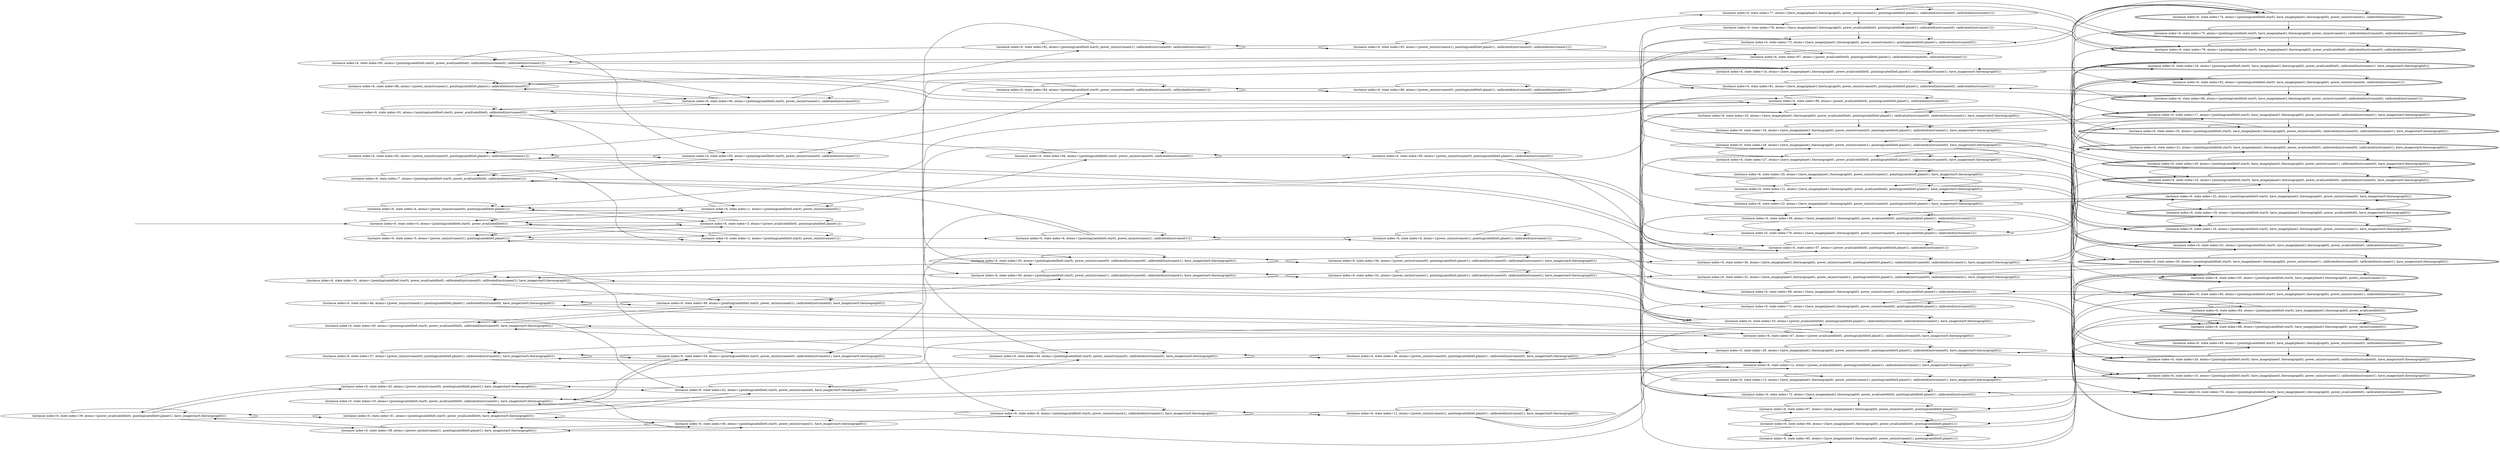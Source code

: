 digraph {
rankdir="LR"
s39[label="(instance index=6, state index=39, atoms={power_avail(satellite0), pointing(satellite0,planet1), have_image(star0,thermograph0)})"]
s47[label="(instance index=6, state index=47, atoms={power_avail(satellite0), pointing(satellite0,planet1), calibrated(instrument0), have_image(star0,thermograph0)})"]
s53[label="(instance index=6, state index=53, atoms={power_avail(satellite0), pointing(satellite0,planet1), calibrated(instrument0), calibrated(instrument1), have_image(star0,thermograph0)})"]
s12[label="(instance index=6, state index=12, atoms={power_avail(satellite0), pointing(satellite0,planet1), calibrated(instrument1), have_image(star0,thermograph0)})"]
s89[label="(instance index=6, state index=89, atoms={power_avail(satellite0), pointing(satellite0,planet1), calibrated(instrument0)})"]
s3[label="(instance index=6, state index=3, atoms={power_avail(satellite0), pointing(satellite0,planet1)})"]
s87[label="(instance index=6, state index=87, atoms={power_avail(satellite0), pointing(satellite0,planet1), calibrated(instrument0), calibrated(instrument1)})"]
s57[label="(instance index=6, state index=57, atoms={power_avail(satellite0), pointing(satellite0,planet1), calibrated(instrument1)})"]
s38[label="(instance index=6, state index=38, atoms={power_on(instrument1), pointing(satellite0,planet1), have_image(star0,thermograph0)})"]
s88[label="(instance index=6, state index=88, atoms={power_on(instrument1), pointing(satellite0,planet1), calibrated(instrument0)})"]
s43[label="(instance index=6, state index=43, atoms={power_on(instrument0), pointing(satellite0,planet1), have_image(star0,thermograph0)})"]
s41[label="(instance index=6, state index=41, atoms={pointing(satellite0,star0), power_avail(satellite0), have_image(star0,thermograph0)})"]
s48[label="(instance index=6, state index=48, atoms={power_on(instrument1), pointing(satellite0,planet1), calibrated(instrument0), have_image(star0,thermograph0)})"]
s45[label="(instance index=6, state index=45, atoms={pointing(satellite0,star0), power_avail(satellite0), calibrated(instrument0), have_image(star0,thermograph0)})"]
s5[label="(instance index=6, state index=5, atoms={power_on(instrument1), pointing(satellite0,planet1)})"]
s51[label="(instance index=6, state index=51, atoms={pointing(satellite0,star0), power_avail(satellite0), calibrated(instrument0), calibrated(instrument1), have_image(star0,thermograph0)})"]
s37[label="(instance index=6, state index=37, atoms={power_on(instrument0), pointing(satellite0,planet1), calibrated(instrument1), have_image(star0,thermograph0)})"]
s10[label="(instance index=6, state index=10, atoms={pointing(satellite0,star0), power_avail(satellite0), calibrated(instrument1), have_image(star0,thermograph0)})"]
s91[label="(instance index=6, state index=91, atoms={pointing(satellite0,star0), power_avail(satellite0), calibrated(instrument0)})"]
s0[label="(instance index=6, state index=0, atoms={pointing(satellite0,star0), power_avail(satellite0)})"]
s4[label="(instance index=6, state index=4, atoms={power_on(instrument0), pointing(satellite0,planet1)})"]
s85[label="(instance index=6, state index=85, atoms={pointing(satellite0,star0), power_avail(satellite0), calibrated(instrument0), calibrated(instrument1)})"]
s7[label="(instance index=6, state index=7, atoms={pointing(satellite0,star0), power_avail(satellite0), calibrated(instrument1)})"]
s82[label="(instance index=6, state index=82, atoms={power_on(instrument0), pointing(satellite0,planet1), calibrated(instrument1)})"]
s40[label="(instance index=6, state index=40, atoms={pointing(satellite0,star0), power_on(instrument1), have_image(star0,thermograph0)})"]
s90[label="(instance index=6, state index=90, atoms={pointing(satellite0,star0), power_on(instrument1), calibrated(instrument0)})"]
s42[label="(instance index=6, state index=42, atoms={pointing(satellite0,star0), power_on(instrument0), have_image(star0,thermograph0)})"]
s49[label="(instance index=6, state index=49, atoms={pointing(satellite0,star0), power_on(instrument1), calibrated(instrument0), have_image(star0,thermograph0)})"]
s2[label="(instance index=6, state index=2, atoms={pointing(satellite0,star0), power_on(instrument1)})"]
s54[label="(instance index=6, state index=54, atoms={pointing(satellite0,star0), power_on(instrument0), calibrated(instrument1), have_image(star0,thermograph0)})"]
s1[label="(instance index=6, state index=1, atoms={pointing(satellite0,star0), power_on(instrument0)})"]
s83[label="(instance index=6, state index=83, atoms={pointing(satellite0,star0), power_on(instrument0), calibrated(instrument1)})"]
s9[label="(instance index=6, state index=9, atoms={pointing(satellite0,star0), power_on(instrument1), calibrated(instrument1), have_image(star0,thermograph0)})"]
s92[label="(instance index=6, state index=92, atoms={pointing(satellite0,star0), power_on(instrument1), calibrated(instrument0), calibrated(instrument1)})"]
s44[label="(instance index=6, state index=44, atoms={pointing(satellite0,star0), power_on(instrument0), calibrated(instrument0), have_image(star0,thermograph0)})"]
s50[label="(instance index=6, state index=50, atoms={pointing(satellite0,star0), power_on(instrument1), calibrated(instrument0), calibrated(instrument1), have_image(star0,thermograph0)})"]
s6[label="(instance index=6, state index=6, atoms={pointing(satellite0,star0), power_on(instrument1), calibrated(instrument1)})"]
s84[label="(instance index=6, state index=84, atoms={pointing(satellite0,star0), power_on(instrument0), calibrated(instrument0), calibrated(instrument1)})"]
s94[label="(instance index=6, state index=94, atoms={pointing(satellite0,star0), power_on(instrument0), calibrated(instrument0)})"]
s55[label="(instance index=6, state index=55, atoms={pointing(satellite0,star0), power_on(instrument0), calibrated(instrument0), calibrated(instrument1), have_image(star0,thermograph0)})"]
s8[label="(instance index=6, state index=8, atoms={power_on(instrument1), pointing(satellite0,planet1), calibrated(instrument1)})"]
s11[label="(instance index=6, state index=11, atoms={power_on(instrument1), pointing(satellite0,planet1), calibrated(instrument1), have_image(star0,thermograph0)})"]
s95[label="(instance index=6, state index=95, atoms={power_on(instrument0), pointing(satellite0,planet1), calibrated(instrument0)})"]
s86[label="(instance index=6, state index=86, atoms={power_on(instrument0), pointing(satellite0,planet1), calibrated(instrument0), calibrated(instrument1)})"]
s93[label="(instance index=6, state index=93, atoms={power_on(instrument1), pointing(satellite0,planet1), calibrated(instrument0), calibrated(instrument1)})"]
s56[label="(instance index=6, state index=56, atoms={power_on(instrument0), pointing(satellite0,planet1), calibrated(instrument0), calibrated(instrument1), have_image(star0,thermograph0)})"]
s52[label="(instance index=6, state index=52, atoms={power_on(instrument1), pointing(satellite0,planet1), calibrated(instrument0), calibrated(instrument1), have_image(star0,thermograph0)})"]
s46[label="(instance index=6, state index=46, atoms={power_on(instrument0), pointing(satellite0,planet1), calibrated(instrument0), have_image(star0,thermograph0)})"]
s65[label="(instance index=6, state index=65, atoms={have_image(planet1,thermograph0), power_on(instrument1), pointing(satellite0,planet1)})"]
s67[label="(instance index=6, state index=67, atoms={have_image(planet1,thermograph0), power_on(instrument0), pointing(satellite0,planet1)})"]
s71[label="(instance index=6, state index=71, atoms={have_image(planet1,thermograph0), power_on(instrument0), pointing(satellite0,planet1), calibrated(instrument0)})"]
s72[label="(instance index=6, state index=72, atoms={have_image(planet1,thermograph0), power_avail(satellite0), pointing(satellite0,planet1), calibrated(instrument0)})"]
s13[label="(instance index=6, state index=13, atoms={have_image(planet1,thermograph0), power_on(instrument1), pointing(satellite0,planet1), calibrated(instrument1), have_image(star0,thermograph0)})"]
s77[label="(instance index=6, state index=77, atoms={have_image(planet1,thermograph0), power_on(instrument1), pointing(satellite0,planet1), calibrated(instrument0), calibrated(instrument1)})"]
s78[label="(instance index=6, state index=78, atoms={have_image(planet1,thermograph0), power_avail(satellite0), pointing(satellite0,planet1), calibrated(instrument0), calibrated(instrument1)})"]
s81[label="(instance index=6, state index=81, atoms={have_image(planet1,thermograph0), power_on(instrument0), pointing(satellite0,planet1), calibrated(instrument0), calibrated(instrument1)})"]
s22[label="(instance index=6, state index=22, atoms={have_image(planet1,thermograph0), power_on(instrument0), pointing(satellite0,planet1), have_image(star0,thermograph0)})"]
s21[label="(instance index=6, state index=21, atoms={have_image(planet1,thermograph0), power_avail(satellite0), pointing(satellite0,planet1), have_image(star0,thermograph0)})"]
s79[label="(instance index=6, state index=79, atoms={have_image(planet1,thermograph0), power_on(instrument0), pointing(satellite0,planet1), calibrated(instrument1)})"]
s20[label="(instance index=6, state index=20, atoms={have_image(planet1,thermograph0), power_on(instrument1), pointing(satellite0,planet1), have_image(star0,thermograph0)})"]
s59[label="(instance index=6, state index=59, atoms={have_image(planet1,thermograph0), power_avail(satellite0), pointing(satellite0,planet1), calibrated(instrument1)})"]
s66[label="(instance index=6, state index=66, atoms={have_image(planet1,thermograph0), power_avail(satellite0), pointing(satellite0,planet1)})"]
s36[label="(instance index=6, state index=36, atoms={have_image(planet1,thermograph0), power_on(instrument0), pointing(satellite0,planet1), calibrated(instrument0), calibrated(instrument1), have_image(star0,thermograph0)})"]
s58[label="(instance index=6, state index=58, atoms={have_image(planet1,thermograph0), power_on(instrument1), pointing(satellite0,planet1), calibrated(instrument1)})"]
s33[label="(instance index=6, state index=33, atoms={have_image(planet1,thermograph0), power_avail(satellite0), pointing(satellite0,planet1), calibrated(instrument0), calibrated(instrument1), have_image(star0,thermograph0)})"]
s32[label="(instance index=6, state index=32, atoms={have_image(planet1,thermograph0), power_on(instrument1), pointing(satellite0,planet1), calibrated(instrument0), calibrated(instrument1), have_image(star0,thermograph0)})"]
s28[label="(instance index=6, state index=28, atoms={have_image(planet1,thermograph0), power_on(instrument1), pointing(satellite0,planet1), calibrated(instrument0), have_image(star0,thermograph0)})"]
s27[label="(instance index=6, state index=27, atoms={have_image(planet1,thermograph0), power_avail(satellite0), pointing(satellite0,planet1), calibrated(instrument0), have_image(star0,thermograph0)})"]
s26[label="(instance index=6, state index=26, atoms={have_image(planet1,thermograph0), power_on(instrument0), pointing(satellite0,planet1), calibrated(instrument0), have_image(star0,thermograph0)})"]
s34[label="(instance index=6, state index=34, atoms={have_image(planet1,thermograph0), power_on(instrument0), pointing(satellite0,planet1), calibrated(instrument1), have_image(star0,thermograph0)})"]
s73[label="(instance index=6, state index=73, atoms={have_image(planet1,thermograph0), power_on(instrument1), pointing(satellite0,planet1), calibrated(instrument0)})"]
s14[label="(instance index=6, state index=14, atoms={have_image(planet1,thermograph0), power_avail(satellite0), pointing(satellite0,planet1), calibrated(instrument1), have_image(star0,thermograph0)})"]
s15[peripheries=2,label="(instance index=6, state index=15, atoms={pointing(satellite0,star0), have_image(planet1,thermograph0), power_on(instrument1), calibrated(instrument1), have_image(star0,thermograph0)})"]
s74[peripheries=2,label="(instance index=6, state index=74, atoms={pointing(satellite0,star0), have_image(planet1,thermograph0), power_on(instrument1), calibrated(instrument0)})"]
s16[peripheries=2,label="(instance index=6, state index=16, atoms={pointing(satellite0,star0), have_image(planet1,thermograph0), power_avail(satellite0), calibrated(instrument1), have_image(star0,thermograph0)})"]
s75[peripheries=2,label="(instance index=6, state index=75, atoms={pointing(satellite0,star0), have_image(planet1,thermograph0), power_on(instrument1), calibrated(instrument0), calibrated(instrument1)})"]
s17[peripheries=2,label="(instance index=6, state index=17, atoms={pointing(satellite0,star0), have_image(planet1,thermograph0), power_on(instrument0), calibrated(instrument1), have_image(star0,thermograph0)})"]
s76[peripheries=2,label="(instance index=6, state index=76, atoms={pointing(satellite0,star0), have_image(planet1,thermograph0), power_avail(satellite0), calibrated(instrument0), calibrated(instrument1)})"]
s18[peripheries=2,label="(instance index=6, state index=18, atoms={pointing(satellite0,star0), have_image(planet1,thermograph0), power_on(instrument1), have_image(star0,thermograph0)})"]
s19[peripheries=2,label="(instance index=6, state index=19, atoms={pointing(satellite0,star0), have_image(planet1,thermograph0), power_avail(satellite0), have_image(star0,thermograph0)})"]
s23[peripheries=2,label="(instance index=6, state index=23, atoms={pointing(satellite0,star0), have_image(planet1,thermograph0), power_on(instrument0), have_image(star0,thermograph0)})"]
s24[peripheries=2,label="(instance index=6, state index=24, atoms={pointing(satellite0,star0), have_image(planet1,thermograph0), power_on(instrument0), calibrated(instrument0), have_image(star0,thermograph0)})"]
s25[peripheries=2,label="(instance index=6, state index=25, atoms={pointing(satellite0,star0), have_image(planet1,thermograph0), power_avail(satellite0), calibrated(instrument0), have_image(star0,thermograph0)})"]
s80[peripheries=2,label="(instance index=6, state index=80, atoms={pointing(satellite0,star0), have_image(planet1,thermograph0), power_on(instrument0), calibrated(instrument0), calibrated(instrument1)})"]
s70[peripheries=2,label="(instance index=6, state index=70, atoms={pointing(satellite0,star0), have_image(planet1,thermograph0), power_avail(satellite0), calibrated(instrument0)})"]
s69[peripheries=2,label="(instance index=6, state index=69, atoms={pointing(satellite0,star0), have_image(planet1,thermograph0), power_on(instrument0), calibrated(instrument0)})"]
s30[peripheries=2,label="(instance index=6, state index=30, atoms={pointing(satellite0,star0), have_image(planet1,thermograph0), power_on(instrument1), calibrated(instrument0), calibrated(instrument1), have_image(star0,thermograph0)})"]
s68[peripheries=2,label="(instance index=6, state index=68, atoms={pointing(satellite0,star0), have_image(planet1,thermograph0), power_on(instrument0)})"]
s29[peripheries=2,label="(instance index=6, state index=29, atoms={pointing(satellite0,star0), have_image(planet1,thermograph0), power_on(instrument1), calibrated(instrument0), have_image(star0,thermograph0)})"]
s63[peripheries=2,label="(instance index=6, state index=63, atoms={pointing(satellite0,star0), have_image(planet1,thermograph0), power_on(instrument1)})"]
s62[peripheries=2,label="(instance index=6, state index=62, atoms={pointing(satellite0,star0), have_image(planet1,thermograph0), power_on(instrument0), calibrated(instrument1)})"]
s61[peripheries=2,label="(instance index=6, state index=61, atoms={pointing(satellite0,star0), have_image(planet1,thermograph0), power_avail(satellite0), calibrated(instrument1)})"]
s35[peripheries=2,label="(instance index=6, state index=35, atoms={pointing(satellite0,star0), have_image(planet1,thermograph0), power_on(instrument0), calibrated(instrument0), calibrated(instrument1), have_image(star0,thermograph0)})"]
s64[peripheries=2,label="(instance index=6, state index=64, atoms={pointing(satellite0,star0), have_image(planet1,thermograph0), power_avail(satellite0)})"]
s31[peripheries=2,label="(instance index=6, state index=31, atoms={pointing(satellite0,star0), have_image(planet1,thermograph0), power_avail(satellite0), calibrated(instrument0), calibrated(instrument1), have_image(star0,thermograph0)})"]
s60[peripheries=2,label="(instance index=6, state index=60, atoms={pointing(satellite0,star0), have_image(planet1,thermograph0), power_on(instrument1), calibrated(instrument1)})"]
Dangling [ label = "", style = invis ]
{ rank = same; Dangling }
Dangling -> s0
{ rank = same; s0}
{ rank = same; s38,s88,s43,s41,s48,s45,s5,s51,s37,s10,s91,s0,s4,s85,s7,s82}
{ rank = same; s40,s90,s42,s49,s2,s54,s1,s83}
{ rank = same; s9,s92,s44,s50,s6,s84,s94,s55}
{ rank = same; s8,s11,s95,s86,s93,s56,s52,s46}
{ rank = same; s65,s67,s71,s72,s13,s77,s78,s81,s22,s21,s79,s20,s59,s66,s36,s58,s33,s32,s28,s27,s26,s34,s73,s14}
{ rank = same; s15,s74,s16,s75,s17,s76,s18,s19,s23,s24,s25,s80,s70,s69,s30,s68,s29,s63,s62,s61,s35,s64,s31,s60}
{
s39->s39
s39->s38
s39->s43
s39->s41
s47->s47
s47->s45
s47->s43
s47->s48
s53->s51
s53->s37
s53->s53
s53->s48
s12->s38
s12->s37
s12->s12
s12->s10
s89->s91
s89->s4
s89->s89
s89->s88
s3->s4
s3->s3
s3->s5
s3->s0
s87->s85
s87->s87
s87->s82
s87->s88
s57->s5
s57->s7
s57->s82
s57->s57
}
{
s38->s39
s38->s38
s38->s40
s88->s90
s88->s89
s88->s88
s43->s43
s43->s39
s43->s42
s41->s39
s41->s42
s41->s41
s41->s40
s48->s47
s48->s49
s48->s48
s45->s45
s45->s47
s45->s42
s45->s49
s5->s3
s5->s5
s5->s2
s51->s53
s51->s51
s51->s54
s51->s49
s37->s37
s37->s54
s37->s12
s10->s54
s10->s12
s10->s10
s10->s40
s91->s1
s91->s91
s91->s90
s91->s89
s0->s3
s0->s2
s0->s1
s0->s0
s4->s3
s4->s4
s4->s1
s85->s87
s85->s83
s85->s85
s85->s90
s7->s83
s7->s7
s7->s2
s7->s57
s82->s83
s82->s82
s82->s57
}
{
s40->s41
s40->s38
s40->s9
s40->s40
s90->s92
s90->s91
s90->s90
s90->s88
s42->s44
s42->s43
s42->s42
s42->s41
s49->s45
s49->s50
s49->s49
s49->s48
s2->s6
s2->s2
s2->s5
s2->s0
s54->s54
s54->s37
s54->s55
s54->s10
s1->s94
s1->s4
s1->s1
s1->s0
s83->s84
s83->s83
s83->s7
s83->s82
}
{
s9->s11
s9->s10
s9->s9
s92->s93
s92->s92
s92->s85
s92->s50
s44->s46
s44->s45
s44->s44
s50->s52
s50->s51
s50->s50
s6->s7
s6->s6
s6->s9
s6->s8
s84->s86
s84->s55
s84->s85
s84->s84
s94->s95
s94->s94
s94->s44
s94->s91
s55->s55
s55->s51
s55->s56
}
{
s8->s6
s8->s57
s8->s58
s8->s8
s11->s13
s11->s12
s11->s11
s11->s9
s95->s95
s95->s71
s95->s94
s95->s89
s86->s87
s86->s84
s86->s86
s86->s81
s93->s87
s93->s77
s93->s92
s93->s93
s56->s55
s56->s53
s56->s36
s56->s56
s52->s53
s52->s50
s52->s52
s52->s32
s46->s47
s46->s44
s46->s46
s46->s26
}
{
s65->s63
s65->s66
s65->s65
s67->s68
s67->s67
s67->s66
s71->s71
s71->s69
s71->s72
s72->s70
s72->s73
s72->s67
s72->s72
s13->s15
s13->s14
s13->s13
s77->s77
s77->s78
s77->s75
s78->s79
s78->s76
s78->s78
s78->s73
s81->s78
s81->s81
s81->s80
s22->s23
s22->s22
s22->s21
s21->s22
s21->s21
s21->s20
s21->s19
s79->s79
s79->s62
s79->s59
s20->s20
s20->s21
s20->s18
s59->s61
s59->s79
s59->s59
s59->s65
s66->s67
s66->s66
s66->s65
s66->s64
s36->s35
s36->s36
s36->s33
s58->s60
s58->s59
s58->s58
s33->s31
s33->s34
s33->s28
s33->s33
s32->s30
s32->s33
s32->s32
s28->s29
s28->s28
s28->s27
s27->s28
s27->s22
s27->s27
s27->s25
s26->s26
s26->s27
s26->s24
s34->s34
s34->s14
s34->s17
s73->s74
s73->s73
s73->s72
s14->s20
s14->s14
s14->s34
s14->s16
}
{
s15->s15
s15->s13
s15->s16
s74->s70
s74->s75
s74->s74
s74->s73
s16->s14
s16->s18
s16->s17
s16->s16
s75->s77
s75->s76
s75->s30
s75->s75
s17->s35
s17->s34
s17->s17
s17->s16
s76->s78
s76->s76
s76->s74
s76->s62
s18->s15
s18->s20
s18->s19
s18->s18
s19->s21
s19->s19
s19->s23
s19->s18
s23->s23
s23->s22
s23->s19
s23->s24
s24->s26
s24->s25
s24->s24
s25->s23
s25->s29
s25->s27
s25->s25
s80->s76
s80->s81
s80->s35
s80->s80
s70->s70
s70->s68
s70->s74
s70->s72
s69->s71
s69->s70
s69->s69
s69->s24
s30->s31
s30->s30
s30->s32
s68->s68
s68->s67
s68->s69
s68->s64
s29->s29
s29->s28
s29->s30
s29->s25
s63->s63
s63->s60
s63->s65
s63->s64
s62->s79
s62->s62
s62->s61
s62->s80
s61->s63
s61->s62
s61->s61
s61->s59
s35->s31
s35->s36
s35->s35
s64->s63
s64->s68
s64->s66
s64->s64
s31->s31
s31->s17
s31->s29
s31->s33
s60->s61
s60->s15
s60->s60
s60->s58
}
}
